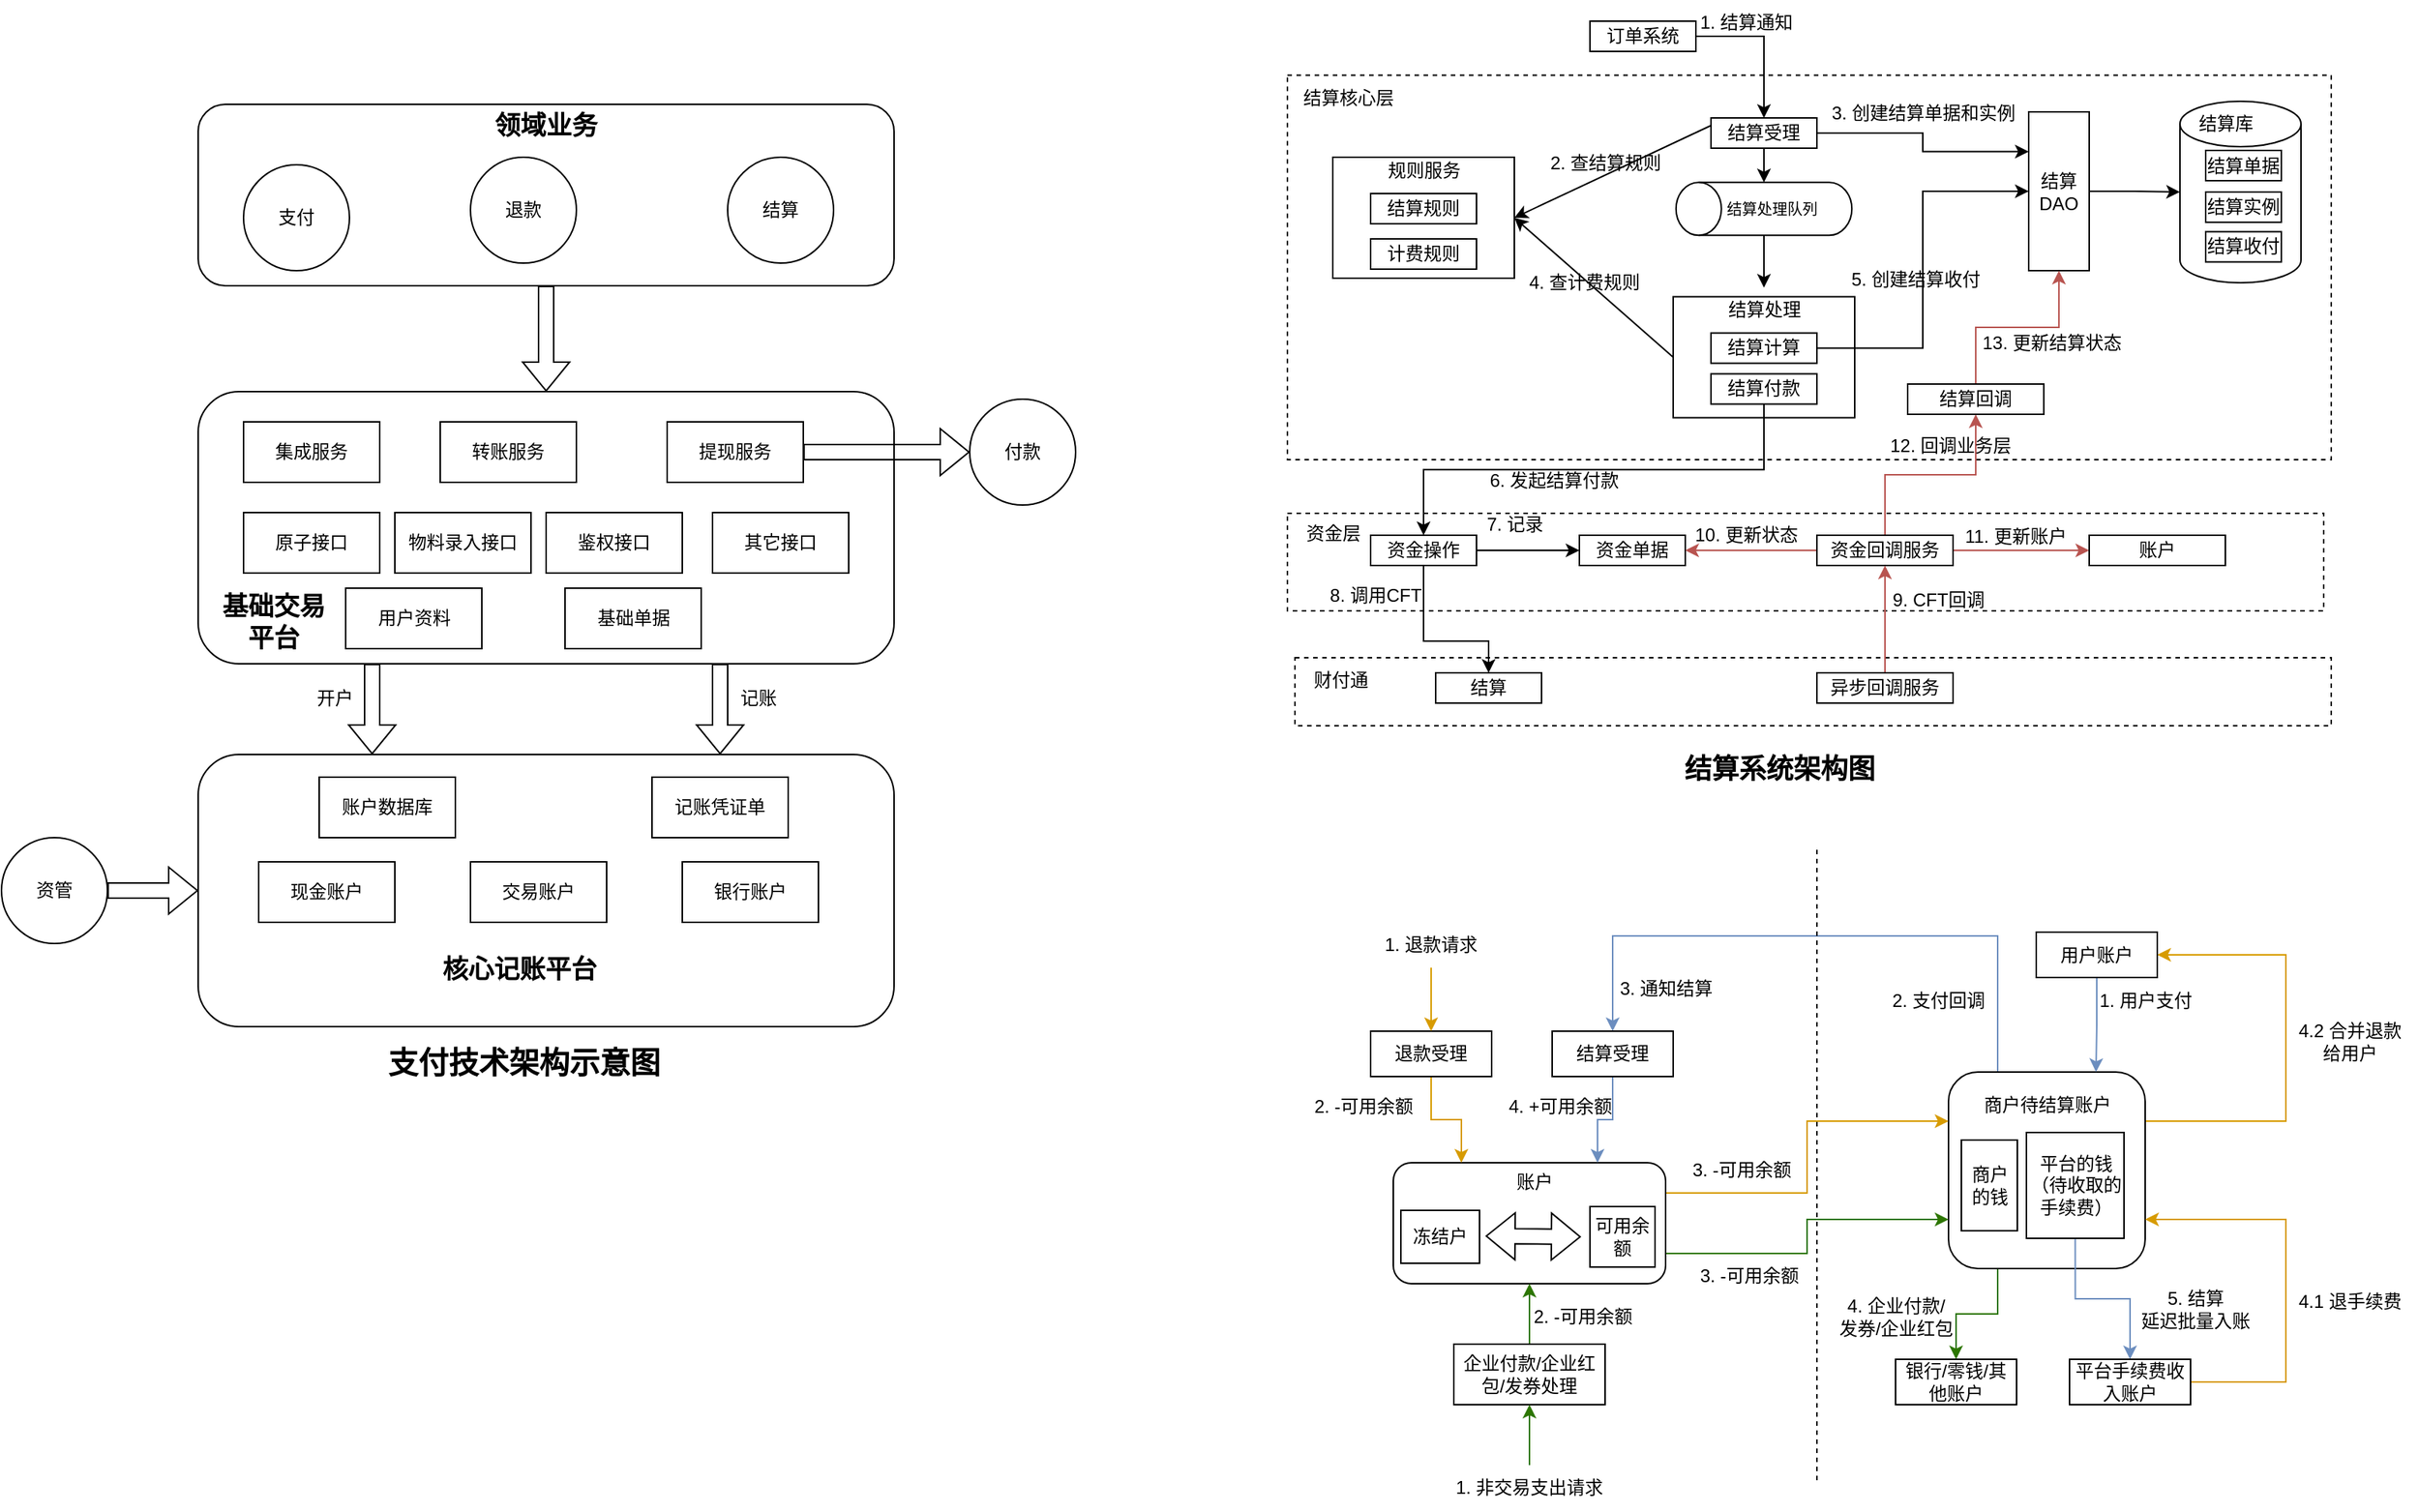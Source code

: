 <mxfile version="24.7.6">
  <diagram name="第 1 页" id="gPMJK_AAhSudHWWJOeFY">
    <mxGraphModel dx="1180" dy="732" grid="1" gridSize="10" guides="1" tooltips="1" connect="1" arrows="1" fold="1" page="1" pageScale="1" pageWidth="827" pageHeight="1169" math="0" shadow="0">
      <root>
        <mxCell id="0" />
        <mxCell id="1" parent="0" />
        <mxCell id="3E3HlsRtL0pauLYrI34w-65" value="" style="rounded=0;whiteSpace=wrap;html=1;dashed=1;" vertex="1" parent="1">
          <mxGeometry x="870" y="80.75" width="690" height="254.25" as="geometry" />
        </mxCell>
        <mxCell id="3E3HlsRtL0pauLYrI34w-64" value="" style="rounded=0;whiteSpace=wrap;html=1;dashed=1;" vertex="1" parent="1">
          <mxGeometry x="870" y="370.5" width="685" height="64.5" as="geometry" />
        </mxCell>
        <mxCell id="3E3HlsRtL0pauLYrI34w-63" value="" style="rounded=0;whiteSpace=wrap;html=1;dashed=1;" vertex="1" parent="1">
          <mxGeometry x="875" y="466" width="685" height="45" as="geometry" />
        </mxCell>
        <mxCell id="vBdCcDkNuVXMJskja2hN-22" style="edgeStyle=orthogonalEdgeStyle;rounded=0;orthogonalLoop=1;jettySize=auto;html=1;exitX=0.5;exitY=1;exitDx=0;exitDy=0;entryX=0.5;entryY=0;entryDx=0;entryDy=0;shape=flexArrow;" parent="1" source="vBdCcDkNuVXMJskja2hN-1" target="vBdCcDkNuVXMJskja2hN-5" edge="1">
          <mxGeometry relative="1" as="geometry" />
        </mxCell>
        <mxCell id="vBdCcDkNuVXMJskja2hN-1" value="" style="rounded=1;whiteSpace=wrap;html=1;" parent="1" vertex="1">
          <mxGeometry x="150" y="100" width="460" height="120" as="geometry" />
        </mxCell>
        <mxCell id="vBdCcDkNuVXMJskja2hN-2" value="支付" style="ellipse;whiteSpace=wrap;html=1;aspect=fixed;" parent="1" vertex="1">
          <mxGeometry x="180" y="140" width="70" height="70" as="geometry" />
        </mxCell>
        <mxCell id="vBdCcDkNuVXMJskja2hN-3" value="退款" style="ellipse;whiteSpace=wrap;html=1;aspect=fixed;" parent="1" vertex="1">
          <mxGeometry x="330" y="135" width="70" height="70" as="geometry" />
        </mxCell>
        <mxCell id="vBdCcDkNuVXMJskja2hN-4" value="结算" style="ellipse;whiteSpace=wrap;html=1;aspect=fixed;" parent="1" vertex="1">
          <mxGeometry x="500" y="135" width="70" height="70" as="geometry" />
        </mxCell>
        <mxCell id="vBdCcDkNuVXMJskja2hN-23" style="edgeStyle=orthogonalEdgeStyle;rounded=0;orthogonalLoop=1;jettySize=auto;html=1;exitX=0.25;exitY=1;exitDx=0;exitDy=0;entryX=0.25;entryY=0;entryDx=0;entryDy=0;shape=flexArrow;" parent="1" source="vBdCcDkNuVXMJskja2hN-5" target="vBdCcDkNuVXMJskja2hN-15" edge="1">
          <mxGeometry relative="1" as="geometry" />
        </mxCell>
        <mxCell id="vBdCcDkNuVXMJskja2hN-24" style="edgeStyle=orthogonalEdgeStyle;rounded=0;orthogonalLoop=1;jettySize=auto;html=1;exitX=0.75;exitY=1;exitDx=0;exitDy=0;entryX=0.75;entryY=0;entryDx=0;entryDy=0;shape=flexArrow;" parent="1" source="vBdCcDkNuVXMJskja2hN-5" target="vBdCcDkNuVXMJskja2hN-15" edge="1">
          <mxGeometry relative="1" as="geometry" />
        </mxCell>
        <mxCell id="vBdCcDkNuVXMJskja2hN-5" value="" style="rounded=1;whiteSpace=wrap;html=1;" parent="1" vertex="1">
          <mxGeometry x="150" y="290" width="460" height="180" as="geometry" />
        </mxCell>
        <mxCell id="vBdCcDkNuVXMJskja2hN-6" value="集成服务" style="rounded=0;whiteSpace=wrap;html=1;" parent="1" vertex="1">
          <mxGeometry x="180" y="310" width="90" height="40" as="geometry" />
        </mxCell>
        <mxCell id="vBdCcDkNuVXMJskja2hN-7" value="转账服务" style="rounded=0;whiteSpace=wrap;html=1;" parent="1" vertex="1">
          <mxGeometry x="310" y="310" width="90" height="40" as="geometry" />
        </mxCell>
        <mxCell id="vBdCcDkNuVXMJskja2hN-33" style="edgeStyle=orthogonalEdgeStyle;rounded=0;orthogonalLoop=1;jettySize=auto;html=1;exitX=1;exitY=0.5;exitDx=0;exitDy=0;entryX=0;entryY=0.5;entryDx=0;entryDy=0;shape=flexArrow;" parent="1" source="vBdCcDkNuVXMJskja2hN-8" target="vBdCcDkNuVXMJskja2hN-32" edge="1">
          <mxGeometry relative="1" as="geometry" />
        </mxCell>
        <mxCell id="vBdCcDkNuVXMJskja2hN-8" value="提现服务" style="rounded=0;whiteSpace=wrap;html=1;" parent="1" vertex="1">
          <mxGeometry x="460" y="310" width="90" height="40" as="geometry" />
        </mxCell>
        <mxCell id="vBdCcDkNuVXMJskja2hN-9" value="原子接口" style="rounded=0;whiteSpace=wrap;html=1;" parent="1" vertex="1">
          <mxGeometry x="180" y="370" width="90" height="40" as="geometry" />
        </mxCell>
        <mxCell id="vBdCcDkNuVXMJskja2hN-10" value="物料录入接口" style="rounded=0;whiteSpace=wrap;html=1;" parent="1" vertex="1">
          <mxGeometry x="280" y="370" width="90" height="40" as="geometry" />
        </mxCell>
        <mxCell id="vBdCcDkNuVXMJskja2hN-11" value="鉴权接口" style="rounded=0;whiteSpace=wrap;html=1;" parent="1" vertex="1">
          <mxGeometry x="380" y="370" width="90" height="40" as="geometry" />
        </mxCell>
        <mxCell id="vBdCcDkNuVXMJskja2hN-12" value="其它接口" style="rounded=0;whiteSpace=wrap;html=1;" parent="1" vertex="1">
          <mxGeometry x="490" y="370" width="90" height="40" as="geometry" />
        </mxCell>
        <mxCell id="vBdCcDkNuVXMJskja2hN-13" value="用户资料" style="rounded=0;whiteSpace=wrap;html=1;" parent="1" vertex="1">
          <mxGeometry x="247.5" y="420" width="90" height="40" as="geometry" />
        </mxCell>
        <mxCell id="vBdCcDkNuVXMJskja2hN-14" value="基础单据" style="rounded=0;whiteSpace=wrap;html=1;" parent="1" vertex="1">
          <mxGeometry x="392.5" y="420" width="90" height="40" as="geometry" />
        </mxCell>
        <mxCell id="vBdCcDkNuVXMJskja2hN-15" value="" style="rounded=1;whiteSpace=wrap;html=1;" parent="1" vertex="1">
          <mxGeometry x="150" y="530" width="460" height="180" as="geometry" />
        </mxCell>
        <mxCell id="vBdCcDkNuVXMJskja2hN-16" value="账户数据库" style="rounded=0;whiteSpace=wrap;html=1;" parent="1" vertex="1">
          <mxGeometry x="230" y="545" width="90" height="40" as="geometry" />
        </mxCell>
        <mxCell id="vBdCcDkNuVXMJskja2hN-17" value="记账凭证单" style="rounded=0;whiteSpace=wrap;html=1;" parent="1" vertex="1">
          <mxGeometry x="450" y="545" width="90" height="40" as="geometry" />
        </mxCell>
        <mxCell id="vBdCcDkNuVXMJskja2hN-18" value="现金账户" style="rounded=0;whiteSpace=wrap;html=1;" parent="1" vertex="1">
          <mxGeometry x="190" y="601" width="90" height="40" as="geometry" />
        </mxCell>
        <mxCell id="vBdCcDkNuVXMJskja2hN-19" value="交易账户" style="rounded=0;whiteSpace=wrap;html=1;" parent="1" vertex="1">
          <mxGeometry x="330" y="601" width="90" height="40" as="geometry" />
        </mxCell>
        <mxCell id="vBdCcDkNuVXMJskja2hN-20" value="银行账户" style="rounded=0;whiteSpace=wrap;html=1;" parent="1" vertex="1">
          <mxGeometry x="470" y="601" width="90" height="40" as="geometry" />
        </mxCell>
        <mxCell id="vBdCcDkNuVXMJskja2hN-21" value="&lt;b&gt;&lt;font style=&quot;font-size: 17px;&quot;&gt;领域业务&lt;/font&gt;&lt;/b&gt;" style="text;html=1;align=center;verticalAlign=middle;whiteSpace=wrap;rounded=0;" parent="1" vertex="1">
          <mxGeometry x="335" y="100" width="90" height="30" as="geometry" />
        </mxCell>
        <mxCell id="vBdCcDkNuVXMJskja2hN-25" value="开户" style="text;html=1;align=center;verticalAlign=middle;resizable=0;points=[];autosize=1;strokeColor=none;fillColor=none;" parent="1" vertex="1">
          <mxGeometry x="215" y="478" width="50" height="30" as="geometry" />
        </mxCell>
        <mxCell id="vBdCcDkNuVXMJskja2hN-26" value="记账" style="text;html=1;align=center;verticalAlign=middle;resizable=0;points=[];autosize=1;strokeColor=none;fillColor=none;" parent="1" vertex="1">
          <mxGeometry x="495" y="478" width="50" height="30" as="geometry" />
        </mxCell>
        <mxCell id="vBdCcDkNuVXMJskja2hN-27" value="&lt;b&gt;&lt;font style=&quot;font-size: 17px;&quot;&gt;基础交易平台&lt;/font&gt;&lt;/b&gt;" style="text;html=1;align=center;verticalAlign=middle;whiteSpace=wrap;rounded=0;" parent="1" vertex="1">
          <mxGeometry x="160" y="420" width="80" height="45" as="geometry" />
        </mxCell>
        <mxCell id="vBdCcDkNuVXMJskja2hN-29" value="&lt;b&gt;&lt;font style=&quot;font-size: 17px;&quot;&gt;核心记账平台&lt;/font&gt;&lt;/b&gt;" style="text;html=1;align=center;verticalAlign=middle;whiteSpace=wrap;rounded=0;" parent="1" vertex="1">
          <mxGeometry x="285" y="650" width="155" height="45" as="geometry" />
        </mxCell>
        <mxCell id="vBdCcDkNuVXMJskja2hN-31" style="edgeStyle=orthogonalEdgeStyle;rounded=0;orthogonalLoop=1;jettySize=auto;html=1;exitX=1;exitY=0.5;exitDx=0;exitDy=0;entryX=0;entryY=0.5;entryDx=0;entryDy=0;shape=flexArrow;" parent="1" source="vBdCcDkNuVXMJskja2hN-30" target="vBdCcDkNuVXMJskja2hN-15" edge="1">
          <mxGeometry relative="1" as="geometry" />
        </mxCell>
        <mxCell id="vBdCcDkNuVXMJskja2hN-30" value="资管" style="ellipse;whiteSpace=wrap;html=1;aspect=fixed;" parent="1" vertex="1">
          <mxGeometry x="20" y="585" width="70" height="70" as="geometry" />
        </mxCell>
        <mxCell id="vBdCcDkNuVXMJskja2hN-32" value="付款" style="ellipse;whiteSpace=wrap;html=1;aspect=fixed;" parent="1" vertex="1">
          <mxGeometry x="660" y="295" width="70" height="70" as="geometry" />
        </mxCell>
        <mxCell id="vBdCcDkNuVXMJskja2hN-34" value="&lt;b&gt;&lt;font style=&quot;font-size: 20px;&quot;&gt;支付技术架构示意图&lt;/font&gt;&lt;/b&gt;" style="text;html=1;align=center;verticalAlign=middle;resizable=0;points=[];autosize=1;strokeColor=none;fillColor=none;" parent="1" vertex="1">
          <mxGeometry x="265" y="713" width="200" height="40" as="geometry" />
        </mxCell>
        <mxCell id="3E3HlsRtL0pauLYrI34w-2" value="" style="rounded=0;whiteSpace=wrap;html=1;" vertex="1" parent="1">
          <mxGeometry x="900" y="135" width="120" height="80" as="geometry" />
        </mxCell>
        <mxCell id="3E3HlsRtL0pauLYrI34w-3" value="结算规则" style="rounded=0;whiteSpace=wrap;html=1;" vertex="1" parent="1">
          <mxGeometry x="925" y="159" width="70" height="20" as="geometry" />
        </mxCell>
        <mxCell id="3E3HlsRtL0pauLYrI34w-4" value="计费规则" style="rounded=0;whiteSpace=wrap;html=1;" vertex="1" parent="1">
          <mxGeometry x="925" y="189" width="70" height="20" as="geometry" />
        </mxCell>
        <mxCell id="3E3HlsRtL0pauLYrI34w-5" value="规则服务" style="text;html=1;align=center;verticalAlign=middle;resizable=0;points=[];autosize=1;strokeColor=none;fillColor=none;" vertex="1" parent="1">
          <mxGeometry x="925" y="129" width="70" height="30" as="geometry" />
        </mxCell>
        <mxCell id="3E3HlsRtL0pauLYrI34w-30" style="rounded=0;orthogonalLoop=1;jettySize=auto;html=1;exitX=0;exitY=0.25;exitDx=0;exitDy=0;entryX=1;entryY=0.5;entryDx=0;entryDy=0;" edge="1" parent="1" source="3E3HlsRtL0pauLYrI34w-6" target="3E3HlsRtL0pauLYrI34w-2">
          <mxGeometry relative="1" as="geometry" />
        </mxCell>
        <mxCell id="3E3HlsRtL0pauLYrI34w-38" style="edgeStyle=orthogonalEdgeStyle;rounded=0;orthogonalLoop=1;jettySize=auto;html=1;exitX=0.5;exitY=1;exitDx=0;exitDy=0;entryX=1;entryY=0.5;entryDx=0;entryDy=0;entryPerimeter=0;" edge="1" parent="1" source="3E3HlsRtL0pauLYrI34w-6" target="3E3HlsRtL0pauLYrI34w-7">
          <mxGeometry relative="1" as="geometry">
            <mxPoint x="1185" y="145" as="targetPoint" />
          </mxGeometry>
        </mxCell>
        <mxCell id="3E3HlsRtL0pauLYrI34w-40" style="edgeStyle=orthogonalEdgeStyle;rounded=0;orthogonalLoop=1;jettySize=auto;html=1;exitX=1;exitY=0.5;exitDx=0;exitDy=0;entryX=0;entryY=0.25;entryDx=0;entryDy=0;" edge="1" parent="1" source="3E3HlsRtL0pauLYrI34w-6" target="3E3HlsRtL0pauLYrI34w-13">
          <mxGeometry relative="1" as="geometry" />
        </mxCell>
        <mxCell id="3E3HlsRtL0pauLYrI34w-6" value="结算受理" style="rounded=0;whiteSpace=wrap;html=1;" vertex="1" parent="1">
          <mxGeometry x="1150" y="109" width="70" height="20" as="geometry" />
        </mxCell>
        <mxCell id="3E3HlsRtL0pauLYrI34w-9" value="" style="rounded=0;whiteSpace=wrap;html=1;" vertex="1" parent="1">
          <mxGeometry x="1125" y="227.25" width="120" height="80" as="geometry" />
        </mxCell>
        <mxCell id="3E3HlsRtL0pauLYrI34w-41" style="edgeStyle=orthogonalEdgeStyle;rounded=0;orthogonalLoop=1;jettySize=auto;html=1;exitX=1;exitY=0.5;exitDx=0;exitDy=0;entryX=0;entryY=0.5;entryDx=0;entryDy=0;" edge="1" parent="1" source="3E3HlsRtL0pauLYrI34w-10" target="3E3HlsRtL0pauLYrI34w-13">
          <mxGeometry relative="1" as="geometry" />
        </mxCell>
        <mxCell id="3E3HlsRtL0pauLYrI34w-10" value="结算计算" style="rounded=0;whiteSpace=wrap;html=1;" vertex="1" parent="1">
          <mxGeometry x="1150" y="251.25" width="70" height="20" as="geometry" />
        </mxCell>
        <mxCell id="3E3HlsRtL0pauLYrI34w-46" style="edgeStyle=orthogonalEdgeStyle;rounded=0;orthogonalLoop=1;jettySize=auto;html=1;exitX=0.5;exitY=1;exitDx=0;exitDy=0;entryX=0.5;entryY=0;entryDx=0;entryDy=0;" edge="1" parent="1" source="3E3HlsRtL0pauLYrI34w-11" target="3E3HlsRtL0pauLYrI34w-22">
          <mxGeometry relative="1" as="geometry" />
        </mxCell>
        <mxCell id="3E3HlsRtL0pauLYrI34w-11" value="结算付款" style="rounded=0;whiteSpace=wrap;html=1;" vertex="1" parent="1">
          <mxGeometry x="1150" y="278.25" width="70" height="20" as="geometry" />
        </mxCell>
        <mxCell id="3E3HlsRtL0pauLYrI34w-12" value="结算处理" style="text;html=1;align=center;verticalAlign=middle;resizable=0;points=[];autosize=1;strokeColor=none;fillColor=none;" vertex="1" parent="1">
          <mxGeometry x="1150" y="221.25" width="70" height="30" as="geometry" />
        </mxCell>
        <mxCell id="3E3HlsRtL0pauLYrI34w-13" value="结算DAO" style="rounded=0;whiteSpace=wrap;html=1;" vertex="1" parent="1">
          <mxGeometry x="1360" y="105" width="40" height="105" as="geometry" />
        </mxCell>
        <mxCell id="3E3HlsRtL0pauLYrI34w-14" value="" style="shape=cylinder3;whiteSpace=wrap;html=1;boundedLbl=1;backgroundOutline=1;size=15;" vertex="1" parent="1">
          <mxGeometry x="1460" y="98" width="80" height="120" as="geometry" />
        </mxCell>
        <mxCell id="3E3HlsRtL0pauLYrI34w-15" value="结算库" style="text;html=1;align=center;verticalAlign=middle;resizable=0;points=[];autosize=1;strokeColor=none;fillColor=none;" vertex="1" parent="1">
          <mxGeometry x="1460" y="98" width="60" height="30" as="geometry" />
        </mxCell>
        <mxCell id="3E3HlsRtL0pauLYrI34w-16" value="结算单据" style="rounded=0;whiteSpace=wrap;html=1;" vertex="1" parent="1">
          <mxGeometry x="1477" y="130.5" width="50" height="20" as="geometry" />
        </mxCell>
        <mxCell id="3E3HlsRtL0pauLYrI34w-17" value="结算实例" style="rounded=0;whiteSpace=wrap;html=1;" vertex="1" parent="1">
          <mxGeometry x="1477" y="158" width="50" height="20" as="geometry" />
        </mxCell>
        <mxCell id="3E3HlsRtL0pauLYrI34w-18" value="结算收付" style="rounded=0;whiteSpace=wrap;html=1;" vertex="1" parent="1">
          <mxGeometry x="1477" y="184.25" width="50" height="20" as="geometry" />
        </mxCell>
        <mxCell id="3E3HlsRtL0pauLYrI34w-20" style="edgeStyle=orthogonalEdgeStyle;rounded=0;orthogonalLoop=1;jettySize=auto;html=1;exitX=1;exitY=0.5;exitDx=0;exitDy=0;entryX=0.5;entryY=0;entryDx=0;entryDy=0;" edge="1" parent="1" source="3E3HlsRtL0pauLYrI34w-19" target="3E3HlsRtL0pauLYrI34w-6">
          <mxGeometry relative="1" as="geometry" />
        </mxCell>
        <mxCell id="3E3HlsRtL0pauLYrI34w-19" value="订单系统" style="rounded=0;whiteSpace=wrap;html=1;" vertex="1" parent="1">
          <mxGeometry x="1070" y="45" width="70" height="20" as="geometry" />
        </mxCell>
        <mxCell id="3E3HlsRtL0pauLYrI34w-21" value="1. 结算通知" style="text;html=1;align=center;verticalAlign=middle;resizable=0;points=[];autosize=1;strokeColor=none;fillColor=none;" vertex="1" parent="1">
          <mxGeometry x="1133" y="31" width="80" height="30" as="geometry" />
        </mxCell>
        <mxCell id="3E3HlsRtL0pauLYrI34w-48" style="edgeStyle=orthogonalEdgeStyle;rounded=0;orthogonalLoop=1;jettySize=auto;html=1;exitX=1;exitY=0.5;exitDx=0;exitDy=0;entryX=0;entryY=0.5;entryDx=0;entryDy=0;" edge="1" parent="1" source="3E3HlsRtL0pauLYrI34w-22" target="3E3HlsRtL0pauLYrI34w-24">
          <mxGeometry relative="1" as="geometry" />
        </mxCell>
        <mxCell id="3E3HlsRtL0pauLYrI34w-50" style="edgeStyle=orthogonalEdgeStyle;rounded=0;orthogonalLoop=1;jettySize=auto;html=1;exitX=0.5;exitY=1;exitDx=0;exitDy=0;entryX=0.5;entryY=0;entryDx=0;entryDy=0;" edge="1" parent="1" source="3E3HlsRtL0pauLYrI34w-22" target="3E3HlsRtL0pauLYrI34w-27">
          <mxGeometry relative="1" as="geometry">
            <Array as="points">
              <mxPoint x="960" y="455" />
              <mxPoint x="1003" y="455" />
            </Array>
          </mxGeometry>
        </mxCell>
        <mxCell id="3E3HlsRtL0pauLYrI34w-22" value="资金操作" style="rounded=0;whiteSpace=wrap;html=1;" vertex="1" parent="1">
          <mxGeometry x="925" y="385" width="70" height="20" as="geometry" />
        </mxCell>
        <mxCell id="3E3HlsRtL0pauLYrI34w-24" value="资金单据" style="rounded=0;whiteSpace=wrap;html=1;" vertex="1" parent="1">
          <mxGeometry x="1063" y="385" width="70" height="20" as="geometry" />
        </mxCell>
        <mxCell id="3E3HlsRtL0pauLYrI34w-54" style="edgeStyle=orthogonalEdgeStyle;rounded=0;orthogonalLoop=1;jettySize=auto;html=1;exitX=0;exitY=0.5;exitDx=0;exitDy=0;entryX=1;entryY=0.5;entryDx=0;entryDy=0;fillColor=#f8cecc;strokeColor=#b85450;" edge="1" parent="1" source="3E3HlsRtL0pauLYrI34w-25" target="3E3HlsRtL0pauLYrI34w-24">
          <mxGeometry relative="1" as="geometry" />
        </mxCell>
        <mxCell id="3E3HlsRtL0pauLYrI34w-57" style="edgeStyle=orthogonalEdgeStyle;rounded=0;orthogonalLoop=1;jettySize=auto;html=1;exitX=1;exitY=0.5;exitDx=0;exitDy=0;entryX=0;entryY=0.5;entryDx=0;entryDy=0;fillColor=#f8cecc;strokeColor=#b85450;" edge="1" parent="1" source="3E3HlsRtL0pauLYrI34w-25" target="3E3HlsRtL0pauLYrI34w-26">
          <mxGeometry relative="1" as="geometry" />
        </mxCell>
        <mxCell id="3E3HlsRtL0pauLYrI34w-59" style="edgeStyle=orthogonalEdgeStyle;rounded=0;orthogonalLoop=1;jettySize=auto;html=1;exitX=0.5;exitY=0;exitDx=0;exitDy=0;entryX=0.5;entryY=1;entryDx=0;entryDy=0;fillColor=#f8cecc;strokeColor=#b85450;" edge="1" parent="1" source="3E3HlsRtL0pauLYrI34w-25" target="3E3HlsRtL0pauLYrI34w-42">
          <mxGeometry relative="1" as="geometry" />
        </mxCell>
        <mxCell id="3E3HlsRtL0pauLYrI34w-25" value="资金回调服务" style="rounded=0;whiteSpace=wrap;html=1;" vertex="1" parent="1">
          <mxGeometry x="1220" y="385" width="90" height="20" as="geometry" />
        </mxCell>
        <mxCell id="3E3HlsRtL0pauLYrI34w-26" value="账户" style="rounded=0;whiteSpace=wrap;html=1;" vertex="1" parent="1">
          <mxGeometry x="1400" y="385" width="90" height="20" as="geometry" />
        </mxCell>
        <mxCell id="3E3HlsRtL0pauLYrI34w-27" value="结算" style="rounded=0;whiteSpace=wrap;html=1;" vertex="1" parent="1">
          <mxGeometry x="968" y="476" width="70" height="20" as="geometry" />
        </mxCell>
        <mxCell id="3E3HlsRtL0pauLYrI34w-52" style="edgeStyle=orthogonalEdgeStyle;rounded=0;orthogonalLoop=1;jettySize=auto;html=1;exitX=0.5;exitY=0;exitDx=0;exitDy=0;entryX=0.5;entryY=1;entryDx=0;entryDy=0;fillColor=#f8cecc;strokeColor=#b85450;" edge="1" parent="1" source="3E3HlsRtL0pauLYrI34w-28" target="3E3HlsRtL0pauLYrI34w-25">
          <mxGeometry relative="1" as="geometry" />
        </mxCell>
        <mxCell id="3E3HlsRtL0pauLYrI34w-28" value="异步回调服务" style="rounded=0;whiteSpace=wrap;html=1;" vertex="1" parent="1">
          <mxGeometry x="1220" y="476" width="90" height="20" as="geometry" />
        </mxCell>
        <mxCell id="3E3HlsRtL0pauLYrI34w-31" value="2. 查结算规则" style="text;html=1;align=center;verticalAlign=middle;resizable=0;points=[];autosize=1;strokeColor=none;fillColor=none;" vertex="1" parent="1">
          <mxGeometry x="1030" y="124" width="100" height="30" as="geometry" />
        </mxCell>
        <mxCell id="3E3HlsRtL0pauLYrI34w-33" style="rounded=0;orthogonalLoop=1;jettySize=auto;html=1;exitX=0;exitY=0.5;exitDx=0;exitDy=0;entryX=1;entryY=0.5;entryDx=0;entryDy=0;" edge="1" parent="1" source="3E3HlsRtL0pauLYrI34w-9" target="3E3HlsRtL0pauLYrI34w-2">
          <mxGeometry relative="1" as="geometry" />
        </mxCell>
        <mxCell id="3E3HlsRtL0pauLYrI34w-34" value="4. 查计费规则" style="text;html=1;align=center;verticalAlign=middle;resizable=0;points=[];autosize=1;strokeColor=none;fillColor=none;" vertex="1" parent="1">
          <mxGeometry x="1016" y="203" width="100" height="30" as="geometry" />
        </mxCell>
        <mxCell id="3E3HlsRtL0pauLYrI34w-39" style="edgeStyle=orthogonalEdgeStyle;rounded=0;orthogonalLoop=1;jettySize=auto;html=1;exitX=0;exitY=0.5;exitDx=0;exitDy=0;exitPerimeter=0;" edge="1" parent="1" source="3E3HlsRtL0pauLYrI34w-7" target="3E3HlsRtL0pauLYrI34w-12">
          <mxGeometry relative="1" as="geometry" />
        </mxCell>
        <mxCell id="3E3HlsRtL0pauLYrI34w-7" value="" style="shape=cylinder3;whiteSpace=wrap;html=1;boundedLbl=1;backgroundOutline=1;size=15;rotation=-90;" vertex="1" parent="1">
          <mxGeometry x="1167.5" y="111" width="35" height="116.25" as="geometry" />
        </mxCell>
        <mxCell id="3E3HlsRtL0pauLYrI34w-8" value="结算处理队列" style="text;html=1;align=center;verticalAlign=middle;resizable=0;points=[];autosize=1;strokeColor=none;fillColor=none;fontSize=10;" vertex="1" parent="1">
          <mxGeometry x="1150" y="154" width="80" height="30" as="geometry" />
        </mxCell>
        <mxCell id="3E3HlsRtL0pauLYrI34w-61" style="edgeStyle=orthogonalEdgeStyle;rounded=0;orthogonalLoop=1;jettySize=auto;html=1;exitX=0.5;exitY=0;exitDx=0;exitDy=0;entryX=0.5;entryY=1;entryDx=0;entryDy=0;fillColor=#f8cecc;strokeColor=#b85450;" edge="1" parent="1" source="3E3HlsRtL0pauLYrI34w-42" target="3E3HlsRtL0pauLYrI34w-13">
          <mxGeometry relative="1" as="geometry" />
        </mxCell>
        <mxCell id="3E3HlsRtL0pauLYrI34w-42" value="结算回调" style="rounded=0;whiteSpace=wrap;html=1;" vertex="1" parent="1">
          <mxGeometry x="1280" y="285" width="90" height="20" as="geometry" />
        </mxCell>
        <mxCell id="3E3HlsRtL0pauLYrI34w-43" style="edgeStyle=orthogonalEdgeStyle;rounded=0;orthogonalLoop=1;jettySize=auto;html=1;exitX=1;exitY=0.5;exitDx=0;exitDy=0;entryX=0;entryY=0.5;entryDx=0;entryDy=0;entryPerimeter=0;" edge="1" parent="1" source="3E3HlsRtL0pauLYrI34w-13" target="3E3HlsRtL0pauLYrI34w-14">
          <mxGeometry relative="1" as="geometry" />
        </mxCell>
        <mxCell id="3E3HlsRtL0pauLYrI34w-44" value="3. 创建结算单据和实例" style="text;html=1;align=center;verticalAlign=middle;resizable=0;points=[];autosize=1;strokeColor=none;fillColor=none;" vertex="1" parent="1">
          <mxGeometry x="1220" y="91" width="140" height="30" as="geometry" />
        </mxCell>
        <mxCell id="3E3HlsRtL0pauLYrI34w-45" value="5. 创建结算收付" style="text;html=1;align=center;verticalAlign=middle;resizable=0;points=[];autosize=1;strokeColor=none;fillColor=none;" vertex="1" parent="1">
          <mxGeometry x="1230" y="201" width="110" height="30" as="geometry" />
        </mxCell>
        <mxCell id="3E3HlsRtL0pauLYrI34w-47" value="6. 发起结算付款" style="text;html=1;align=center;verticalAlign=middle;resizable=0;points=[];autosize=1;strokeColor=none;fillColor=none;" vertex="1" parent="1">
          <mxGeometry x="991" y="334" width="110" height="30" as="geometry" />
        </mxCell>
        <mxCell id="3E3HlsRtL0pauLYrI34w-49" value="7. 记录" style="text;html=1;align=center;verticalAlign=middle;resizable=0;points=[];autosize=1;strokeColor=none;fillColor=none;" vertex="1" parent="1">
          <mxGeometry x="990" y="363" width="60" height="30" as="geometry" />
        </mxCell>
        <mxCell id="3E3HlsRtL0pauLYrI34w-51" value="8. 调用CFT" style="text;html=1;align=center;verticalAlign=middle;resizable=0;points=[];autosize=1;strokeColor=none;fillColor=none;" vertex="1" parent="1">
          <mxGeometry x="888" y="410" width="80" height="30" as="geometry" />
        </mxCell>
        <mxCell id="3E3HlsRtL0pauLYrI34w-53" value="9. CFT回调" style="text;html=1;align=center;verticalAlign=middle;resizable=0;points=[];autosize=1;strokeColor=none;fillColor=none;" vertex="1" parent="1">
          <mxGeometry x="1260" y="413" width="80" height="30" as="geometry" />
        </mxCell>
        <mxCell id="3E3HlsRtL0pauLYrI34w-55" value="10. 更新状态" style="text;html=1;align=center;verticalAlign=middle;resizable=0;points=[];autosize=1;strokeColor=none;fillColor=none;" vertex="1" parent="1">
          <mxGeometry x="1128" y="370" width="90" height="30" as="geometry" />
        </mxCell>
        <mxCell id="3E3HlsRtL0pauLYrI34w-58" value="11. 更新账户" style="text;html=1;align=center;verticalAlign=middle;resizable=0;points=[];autosize=1;strokeColor=none;fillColor=none;" vertex="1" parent="1">
          <mxGeometry x="1306" y="371" width="90" height="30" as="geometry" />
        </mxCell>
        <mxCell id="3E3HlsRtL0pauLYrI34w-60" value="12. 回调业务层" style="text;html=1;align=center;verticalAlign=middle;resizable=0;points=[];autosize=1;strokeColor=none;fillColor=none;" vertex="1" parent="1">
          <mxGeometry x="1258" y="311" width="100" height="30" as="geometry" />
        </mxCell>
        <mxCell id="3E3HlsRtL0pauLYrI34w-62" value="13. 更新结算状态" style="text;html=1;align=center;verticalAlign=middle;resizable=0;points=[];autosize=1;strokeColor=none;fillColor=none;" vertex="1" parent="1">
          <mxGeometry x="1315" y="243" width="120" height="30" as="geometry" />
        </mxCell>
        <mxCell id="3E3HlsRtL0pauLYrI34w-66" value="结算核心层" style="text;html=1;align=center;verticalAlign=middle;resizable=0;points=[];autosize=1;strokeColor=none;fillColor=none;" vertex="1" parent="1">
          <mxGeometry x="870" y="81" width="80" height="30" as="geometry" />
        </mxCell>
        <mxCell id="3E3HlsRtL0pauLYrI34w-67" value="资金层" style="text;html=1;align=center;verticalAlign=middle;resizable=0;points=[];autosize=1;strokeColor=none;fillColor=none;" vertex="1" parent="1">
          <mxGeometry x="870" y="369" width="60" height="30" as="geometry" />
        </mxCell>
        <mxCell id="3E3HlsRtL0pauLYrI34w-68" value="财付通" style="text;html=1;align=center;verticalAlign=middle;resizable=0;points=[];autosize=1;strokeColor=none;fillColor=none;" vertex="1" parent="1">
          <mxGeometry x="875" y="466" width="60" height="30" as="geometry" />
        </mxCell>
        <mxCell id="3E3HlsRtL0pauLYrI34w-69" value="结算系统架构图" style="text;html=1;align=center;verticalAlign=middle;resizable=0;points=[];autosize=1;strokeColor=none;fillColor=none;fontSize=18;fontStyle=1" vertex="1" parent="1">
          <mxGeometry x="1120" y="520" width="150" height="40" as="geometry" />
        </mxCell>
        <mxCell id="3E3HlsRtL0pauLYrI34w-89" style="edgeStyle=orthogonalEdgeStyle;rounded=0;orthogonalLoop=1;jettySize=auto;html=1;exitX=0.25;exitY=1;exitDx=0;exitDy=0;entryX=0.5;entryY=0;entryDx=0;entryDy=0;fillColor=#60a917;strokeColor=#2D7600;" edge="1" parent="1" source="3E3HlsRtL0pauLYrI34w-70" target="3E3HlsRtL0pauLYrI34w-88">
          <mxGeometry relative="1" as="geometry" />
        </mxCell>
        <mxCell id="3E3HlsRtL0pauLYrI34w-107" style="edgeStyle=orthogonalEdgeStyle;rounded=0;orthogonalLoop=1;jettySize=auto;html=1;exitX=1;exitY=0.25;exitDx=0;exitDy=0;entryX=1;entryY=0.5;entryDx=0;entryDy=0;fillColor=#ffe6cc;strokeColor=#d79b00;" edge="1" parent="1" source="3E3HlsRtL0pauLYrI34w-70" target="3E3HlsRtL0pauLYrI34w-73">
          <mxGeometry relative="1" as="geometry">
            <Array as="points">
              <mxPoint x="1530" y="773" />
              <mxPoint x="1530" y="663" />
            </Array>
          </mxGeometry>
        </mxCell>
        <mxCell id="3E3HlsRtL0pauLYrI34w-112" style="edgeStyle=orthogonalEdgeStyle;rounded=0;orthogonalLoop=1;jettySize=auto;html=1;exitX=0.25;exitY=0;exitDx=0;exitDy=0;entryX=0.5;entryY=0;entryDx=0;entryDy=0;fillColor=#dae8fc;strokeColor=#6c8ebf;" edge="1" parent="1" source="3E3HlsRtL0pauLYrI34w-70" target="3E3HlsRtL0pauLYrI34w-99">
          <mxGeometry relative="1" as="geometry">
            <Array as="points">
              <mxPoint x="1340" y="650" />
              <mxPoint x="1085" y="650" />
            </Array>
          </mxGeometry>
        </mxCell>
        <mxCell id="3E3HlsRtL0pauLYrI34w-70" value="" style="rounded=1;whiteSpace=wrap;html=1;" vertex="1" parent="1">
          <mxGeometry x="1307" y="740" width="130" height="130" as="geometry" />
        </mxCell>
        <mxCell id="3E3HlsRtL0pauLYrI34w-71" value="商户&lt;div&gt;的钱&lt;/div&gt;" style="rounded=0;whiteSpace=wrap;html=1;" vertex="1" parent="1">
          <mxGeometry x="1315.5" y="785" width="37" height="60" as="geometry" />
        </mxCell>
        <mxCell id="3E3HlsRtL0pauLYrI34w-76" style="edgeStyle=orthogonalEdgeStyle;rounded=0;orthogonalLoop=1;jettySize=auto;html=1;exitX=0.5;exitY=1;exitDx=0;exitDy=0;entryX=0.5;entryY=0;entryDx=0;entryDy=0;fillColor=#dae8fc;strokeColor=#6c8ebf;" edge="1" parent="1" source="3E3HlsRtL0pauLYrI34w-72" target="3E3HlsRtL0pauLYrI34w-75">
          <mxGeometry relative="1" as="geometry" />
        </mxCell>
        <mxCell id="3E3HlsRtL0pauLYrI34w-72" value="平台的钱（待收取的手续费）" style="rounded=0;whiteSpace=wrap;html=1;" vertex="1" parent="1">
          <mxGeometry x="1358.5" y="780" width="64.5" height="70" as="geometry" />
        </mxCell>
        <mxCell id="3E3HlsRtL0pauLYrI34w-74" style="edgeStyle=orthogonalEdgeStyle;rounded=0;orthogonalLoop=1;jettySize=auto;html=1;exitX=0.5;exitY=1;exitDx=0;exitDy=0;entryX=0.75;entryY=0;entryDx=0;entryDy=0;fillColor=#dae8fc;strokeColor=#6c8ebf;" edge="1" parent="1" source="3E3HlsRtL0pauLYrI34w-73" target="3E3HlsRtL0pauLYrI34w-70">
          <mxGeometry relative="1" as="geometry" />
        </mxCell>
        <mxCell id="3E3HlsRtL0pauLYrI34w-73" value="用户账户" style="whiteSpace=wrap;html=1;" vertex="1" parent="1">
          <mxGeometry x="1365" y="647.5" width="80" height="30" as="geometry" />
        </mxCell>
        <mxCell id="3E3HlsRtL0pauLYrI34w-106" style="edgeStyle=orthogonalEdgeStyle;rounded=0;orthogonalLoop=1;jettySize=auto;html=1;exitX=1;exitY=0.5;exitDx=0;exitDy=0;entryX=1;entryY=0.75;entryDx=0;entryDy=0;fillColor=#ffe6cc;strokeColor=#d79b00;" edge="1" parent="1" source="3E3HlsRtL0pauLYrI34w-75" target="3E3HlsRtL0pauLYrI34w-70">
          <mxGeometry relative="1" as="geometry">
            <Array as="points">
              <mxPoint x="1530" y="945" />
              <mxPoint x="1530" y="838" />
            </Array>
          </mxGeometry>
        </mxCell>
        <mxCell id="3E3HlsRtL0pauLYrI34w-75" value="平台手续费收入账户" style="whiteSpace=wrap;html=1;" vertex="1" parent="1">
          <mxGeometry x="1387" y="930" width="80" height="30" as="geometry" />
        </mxCell>
        <mxCell id="3E3HlsRtL0pauLYrI34w-87" style="edgeStyle=orthogonalEdgeStyle;rounded=0;orthogonalLoop=1;jettySize=auto;html=1;exitX=1;exitY=0.75;exitDx=0;exitDy=0;entryX=0;entryY=0.75;entryDx=0;entryDy=0;fillColor=#60a917;strokeColor=#2D7600;" edge="1" parent="1" source="3E3HlsRtL0pauLYrI34w-77" target="3E3HlsRtL0pauLYrI34w-70">
          <mxGeometry relative="1" as="geometry" />
        </mxCell>
        <mxCell id="3E3HlsRtL0pauLYrI34w-93" style="edgeStyle=orthogonalEdgeStyle;rounded=0;orthogonalLoop=1;jettySize=auto;html=1;exitX=1;exitY=0.25;exitDx=0;exitDy=0;entryX=0;entryY=0.25;entryDx=0;entryDy=0;fillColor=#ffe6cc;strokeColor=#d79b00;" edge="1" parent="1" source="3E3HlsRtL0pauLYrI34w-77" target="3E3HlsRtL0pauLYrI34w-70">
          <mxGeometry relative="1" as="geometry" />
        </mxCell>
        <mxCell id="3E3HlsRtL0pauLYrI34w-77" value="" style="rounded=1;whiteSpace=wrap;html=1;" vertex="1" parent="1">
          <mxGeometry x="940" y="800" width="180" height="80" as="geometry" />
        </mxCell>
        <mxCell id="3E3HlsRtL0pauLYrI34w-78" value="冻结户" style="rounded=0;whiteSpace=wrap;html=1;" vertex="1" parent="1">
          <mxGeometry x="945" y="831.5" width="52" height="35" as="geometry" />
        </mxCell>
        <mxCell id="3E3HlsRtL0pauLYrI34w-79" value="可用余额" style="rounded=0;whiteSpace=wrap;html=1;" vertex="1" parent="1">
          <mxGeometry x="1070" y="829" width="43" height="40" as="geometry" />
        </mxCell>
        <mxCell id="3E3HlsRtL0pauLYrI34w-81" value="" style="shape=flexArrow;endArrow=classic;startArrow=classic;html=1;rounded=0;" edge="1" parent="1">
          <mxGeometry width="100" height="100" relative="1" as="geometry">
            <mxPoint x="1001" y="848.5" as="sourcePoint" />
            <mxPoint x="1064" y="849" as="targetPoint" />
          </mxGeometry>
        </mxCell>
        <mxCell id="3E3HlsRtL0pauLYrI34w-86" style="edgeStyle=orthogonalEdgeStyle;rounded=0;orthogonalLoop=1;jettySize=auto;html=1;exitX=0.5;exitY=0;exitDx=0;exitDy=0;fillColor=#60a917;strokeColor=#2D7600;" edge="1" parent="1" source="3E3HlsRtL0pauLYrI34w-82" target="3E3HlsRtL0pauLYrI34w-77">
          <mxGeometry relative="1" as="geometry" />
        </mxCell>
        <mxCell id="3E3HlsRtL0pauLYrI34w-82" value="企业付款/企业红包/发券处理" style="whiteSpace=wrap;html=1;" vertex="1" parent="1">
          <mxGeometry x="980" y="920" width="100" height="40" as="geometry" />
        </mxCell>
        <mxCell id="3E3HlsRtL0pauLYrI34w-85" style="edgeStyle=orthogonalEdgeStyle;rounded=0;orthogonalLoop=1;jettySize=auto;html=1;exitX=0.5;exitY=0;exitDx=0;exitDy=0;entryX=0.5;entryY=1;entryDx=0;entryDy=0;fillColor=#60a917;strokeColor=#2D7600;" edge="1" parent="1" source="3E3HlsRtL0pauLYrI34w-84" target="3E3HlsRtL0pauLYrI34w-82">
          <mxGeometry relative="1" as="geometry" />
        </mxCell>
        <mxCell id="3E3HlsRtL0pauLYrI34w-84" value="&lt;span style=&quot;text-wrap: nowrap;&quot;&gt;1. 非交易支出请求&lt;/span&gt;" style="whiteSpace=wrap;html=1;strokeColor=none;" vertex="1" parent="1">
          <mxGeometry x="970" y="1000" width="120" height="30" as="geometry" />
        </mxCell>
        <mxCell id="3E3HlsRtL0pauLYrI34w-88" value="银行/零钱/其他账户" style="whiteSpace=wrap;html=1;" vertex="1" parent="1">
          <mxGeometry x="1272" y="930" width="80" height="30" as="geometry" />
        </mxCell>
        <mxCell id="3E3HlsRtL0pauLYrI34w-90" value="2. -可用余额" style="text;html=1;align=center;verticalAlign=middle;resizable=0;points=[];autosize=1;strokeColor=none;fillColor=none;" vertex="1" parent="1">
          <mxGeometry x="1020" y="887" width="90" height="30" as="geometry" />
        </mxCell>
        <mxCell id="3E3HlsRtL0pauLYrI34w-91" value="3. -可用余额" style="text;html=1;align=center;verticalAlign=middle;resizable=0;points=[];autosize=1;strokeColor=none;fillColor=none;" vertex="1" parent="1">
          <mxGeometry x="1130" y="860" width="90" height="30" as="geometry" />
        </mxCell>
        <mxCell id="3E3HlsRtL0pauLYrI34w-92" value="4. 企业付款/&lt;div&gt;发券/企业红包&lt;/div&gt;" style="text;html=1;align=center;verticalAlign=middle;resizable=0;points=[];autosize=1;strokeColor=none;fillColor=none;" vertex="1" parent="1">
          <mxGeometry x="1222" y="882" width="100" height="40" as="geometry" />
        </mxCell>
        <mxCell id="3E3HlsRtL0pauLYrI34w-95" style="edgeStyle=orthogonalEdgeStyle;rounded=0;orthogonalLoop=1;jettySize=auto;html=1;exitX=0.5;exitY=1;exitDx=0;exitDy=0;entryX=0.25;entryY=0;entryDx=0;entryDy=0;fillColor=#ffe6cc;strokeColor=#d79b00;" edge="1" parent="1" source="3E3HlsRtL0pauLYrI34w-94" target="3E3HlsRtL0pauLYrI34w-77">
          <mxGeometry relative="1" as="geometry" />
        </mxCell>
        <mxCell id="3E3HlsRtL0pauLYrI34w-94" value="退款受理" style="whiteSpace=wrap;html=1;" vertex="1" parent="1">
          <mxGeometry x="925" y="713" width="80" height="30" as="geometry" />
        </mxCell>
        <mxCell id="3E3HlsRtL0pauLYrI34w-97" style="edgeStyle=orthogonalEdgeStyle;rounded=0;orthogonalLoop=1;jettySize=auto;html=1;exitX=0.5;exitY=1;exitDx=0;exitDy=0;fillColor=#ffe6cc;strokeColor=#d79b00;" edge="1" parent="1" source="3E3HlsRtL0pauLYrI34w-96" target="3E3HlsRtL0pauLYrI34w-94">
          <mxGeometry relative="1" as="geometry" />
        </mxCell>
        <mxCell id="3E3HlsRtL0pauLYrI34w-96" value="&lt;span style=&quot;text-wrap: nowrap;&quot;&gt;1. 退款请求&lt;/span&gt;" style="whiteSpace=wrap;html=1;strokeColor=none;" vertex="1" parent="1">
          <mxGeometry x="922" y="641" width="86" height="30" as="geometry" />
        </mxCell>
        <mxCell id="3E3HlsRtL0pauLYrI34w-98" value="2. -可用余额" style="text;html=1;align=center;verticalAlign=middle;resizable=0;points=[];autosize=1;strokeColor=none;fillColor=none;" vertex="1" parent="1">
          <mxGeometry x="875" y="748" width="90" height="30" as="geometry" />
        </mxCell>
        <mxCell id="3E3HlsRtL0pauLYrI34w-100" style="edgeStyle=orthogonalEdgeStyle;rounded=0;orthogonalLoop=1;jettySize=auto;html=1;exitX=0.5;exitY=1;exitDx=0;exitDy=0;entryX=0.75;entryY=0;entryDx=0;entryDy=0;fillColor=#dae8fc;strokeColor=#6c8ebf;" edge="1" parent="1" source="3E3HlsRtL0pauLYrI34w-99" target="3E3HlsRtL0pauLYrI34w-77">
          <mxGeometry relative="1" as="geometry" />
        </mxCell>
        <mxCell id="3E3HlsRtL0pauLYrI34w-99" value="结算受理" style="whiteSpace=wrap;html=1;" vertex="1" parent="1">
          <mxGeometry x="1045" y="713" width="80" height="30" as="geometry" />
        </mxCell>
        <mxCell id="3E3HlsRtL0pauLYrI34w-101" value="4. +可用余额" style="text;html=1;align=center;verticalAlign=middle;resizable=0;points=[];autosize=1;strokeColor=none;fillColor=none;" vertex="1" parent="1">
          <mxGeometry x="1005" y="748" width="90" height="30" as="geometry" />
        </mxCell>
        <mxCell id="3E3HlsRtL0pauLYrI34w-102" value="账户" style="text;html=1;align=center;verticalAlign=middle;resizable=0;points=[];autosize=1;strokeColor=none;fillColor=none;" vertex="1" parent="1">
          <mxGeometry x="1008" y="797.5" width="50" height="30" as="geometry" />
        </mxCell>
        <mxCell id="3E3HlsRtL0pauLYrI34w-103" value="商户待结算账户" style="text;html=1;align=center;verticalAlign=middle;resizable=0;points=[];autosize=1;strokeColor=none;fillColor=none;" vertex="1" parent="1">
          <mxGeometry x="1317" y="747" width="110" height="30" as="geometry" />
        </mxCell>
        <mxCell id="3E3HlsRtL0pauLYrI34w-104" value="3. -可用余额" style="text;html=1;align=center;verticalAlign=middle;resizable=0;points=[];autosize=1;strokeColor=none;fillColor=none;" vertex="1" parent="1">
          <mxGeometry x="1125" y="790" width="90" height="30" as="geometry" />
        </mxCell>
        <mxCell id="3E3HlsRtL0pauLYrI34w-105" value="5. 结算&lt;div&gt;延迟批量入账&lt;/div&gt;" style="text;html=1;align=center;verticalAlign=middle;resizable=0;points=[];autosize=1;strokeColor=none;fillColor=none;" vertex="1" parent="1">
          <mxGeometry x="1420" y="877" width="100" height="40" as="geometry" />
        </mxCell>
        <mxCell id="3E3HlsRtL0pauLYrI34w-108" value="1. 用户支付" style="text;html=1;align=center;verticalAlign=middle;resizable=0;points=[];autosize=1;strokeColor=none;fillColor=none;" vertex="1" parent="1">
          <mxGeometry x="1397" y="677.5" width="80" height="30" as="geometry" />
        </mxCell>
        <mxCell id="3E3HlsRtL0pauLYrI34w-109" value="4.2 合并退款&lt;div&gt;给用户&lt;/div&gt;" style="text;html=1;align=center;verticalAlign=middle;resizable=0;points=[];autosize=1;strokeColor=none;fillColor=none;" vertex="1" parent="1">
          <mxGeometry x="1527" y="700" width="90" height="40" as="geometry" />
        </mxCell>
        <mxCell id="3E3HlsRtL0pauLYrI34w-110" value="4.1 退手续费" style="text;html=1;align=center;verticalAlign=middle;resizable=0;points=[];autosize=1;strokeColor=none;fillColor=none;" vertex="1" parent="1">
          <mxGeometry x="1527" y="877" width="90" height="30" as="geometry" />
        </mxCell>
        <mxCell id="3E3HlsRtL0pauLYrI34w-113" value="2. 支付回调" style="text;html=1;align=center;verticalAlign=middle;resizable=0;points=[];autosize=1;strokeColor=none;fillColor=none;" vertex="1" parent="1">
          <mxGeometry x="1260" y="678" width="80" height="30" as="geometry" />
        </mxCell>
        <mxCell id="3E3HlsRtL0pauLYrI34w-114" value="3. 通知结算" style="text;html=1;align=center;verticalAlign=middle;resizable=0;points=[];autosize=1;strokeColor=none;fillColor=none;" vertex="1" parent="1">
          <mxGeometry x="1080" y="670" width="80" height="30" as="geometry" />
        </mxCell>
        <mxCell id="3E3HlsRtL0pauLYrI34w-115" value="" style="endArrow=none;html=1;rounded=0;dashed=1;" edge="1" parent="1">
          <mxGeometry width="50" height="50" relative="1" as="geometry">
            <mxPoint x="1220" y="1010" as="sourcePoint" />
            <mxPoint x="1220" y="590" as="targetPoint" />
          </mxGeometry>
        </mxCell>
      </root>
    </mxGraphModel>
  </diagram>
</mxfile>
